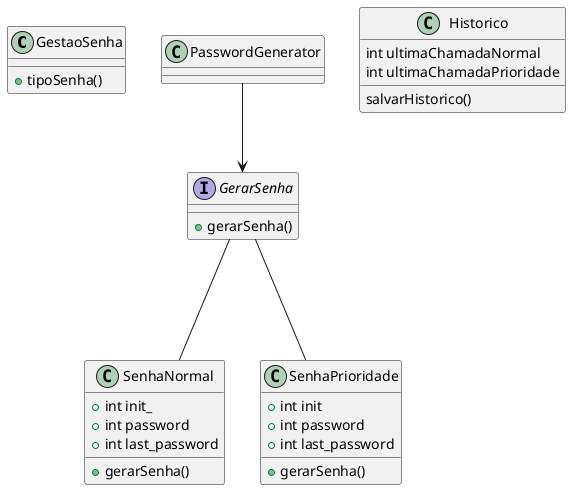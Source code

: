 @startuml Senha

class GestaoSenha {
    +tipoSenha()
}

interface GerarSenha{
    +gerarSenha()
}

class SenhaNormal{
    +int init_
    +int password
    +int last_password

    +gerarSenha()
}

class SenhaPrioridade {
    +int init
    +int password
    +int last_password

    +gerarSenha()
}

class Historico{
    int ultimaChamadaNormal
    int ultimaChamadaPrioridade

    salvarHistorico()
}

GerarSenha --- SenhaNormal
GerarSenha --- SenhaPrioridade
PasswordGenerator --> GerarSenha 

@enduml
